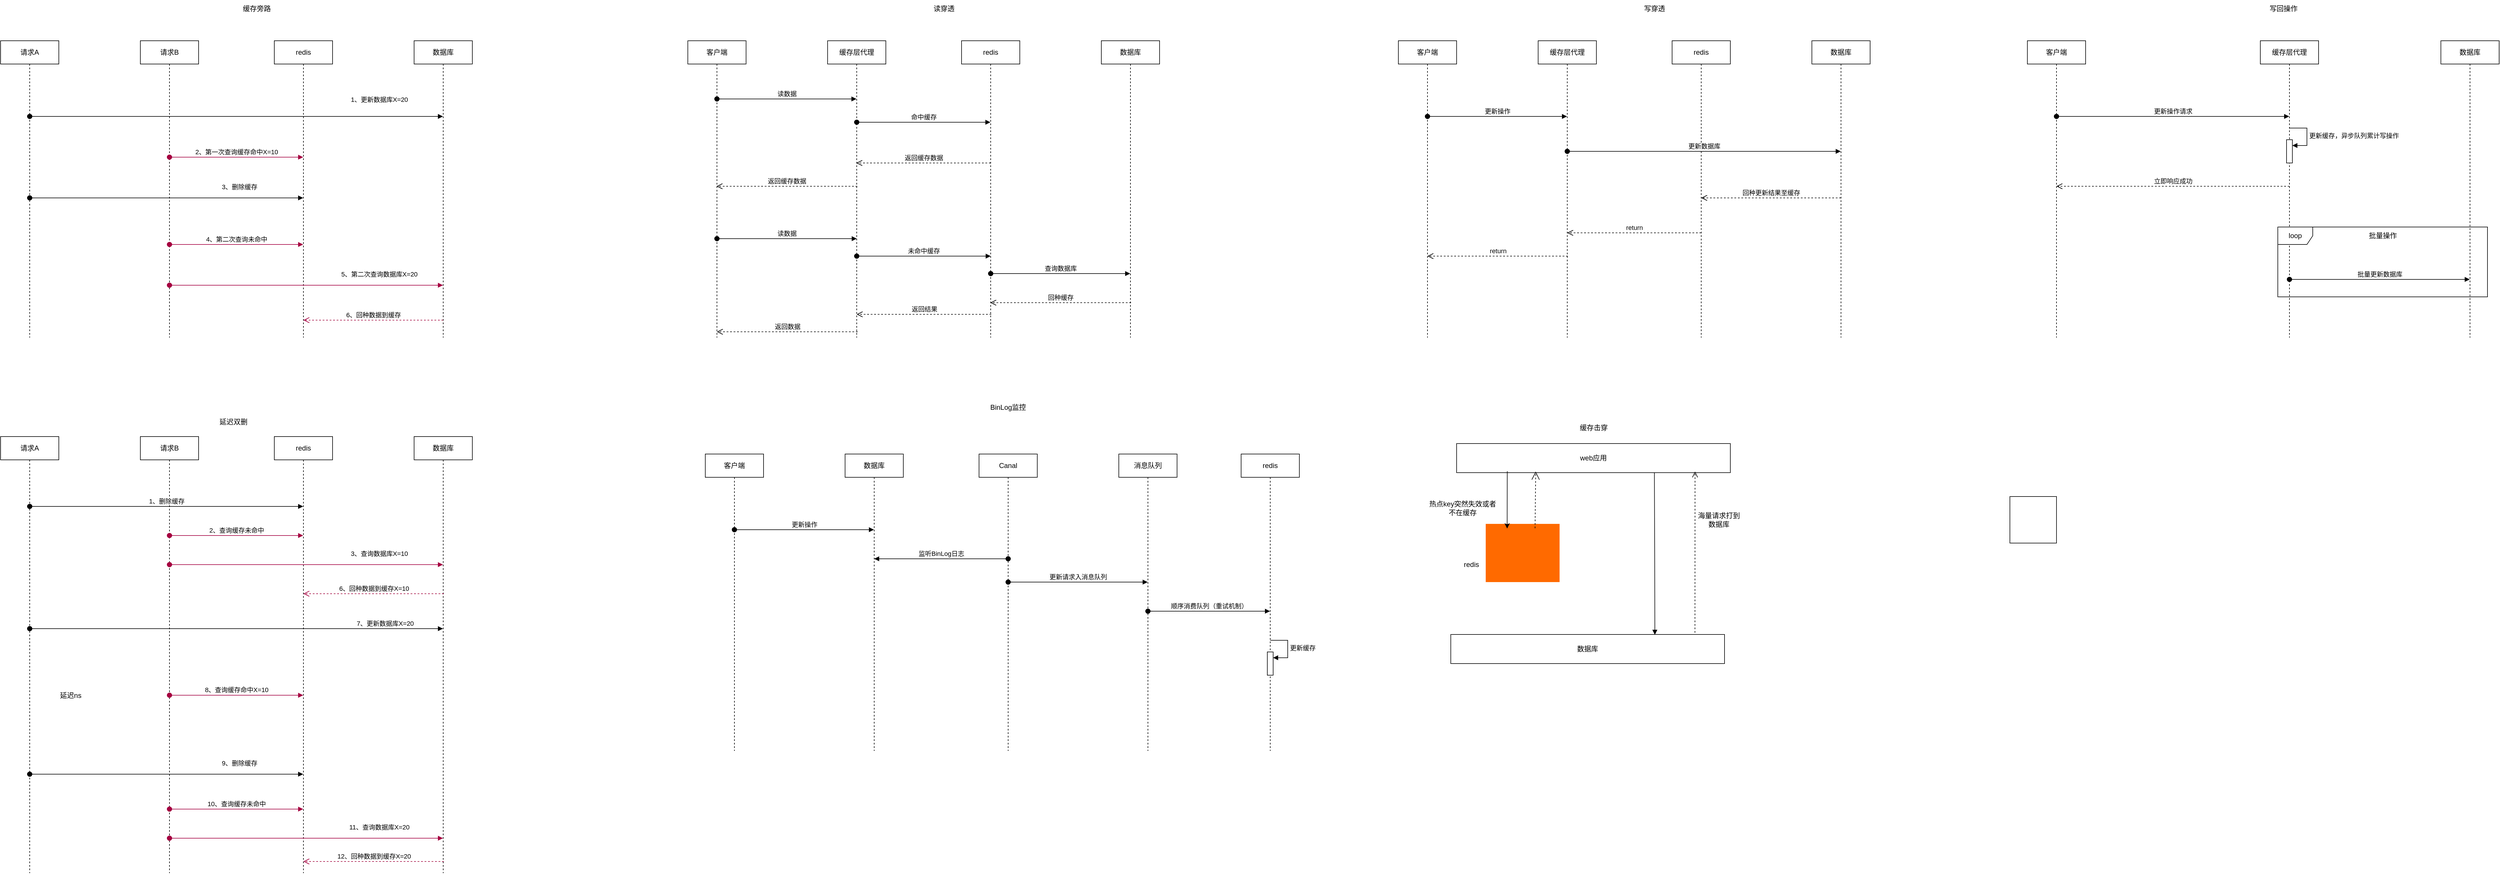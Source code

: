 <mxfile version="26.2.2">
  <diagram name="第 1 页" id="HLuYiN2mjGFSt4qJvR9W">
    <mxGraphModel dx="1030" dy="645" grid="1" gridSize="10" guides="1" tooltips="1" connect="1" arrows="1" fold="1" page="1" pageScale="1" pageWidth="2336" pageHeight="1654" math="0" shadow="0">
      <root>
        <mxCell id="0" />
        <mxCell id="1" parent="0" />
        <mxCell id="70oapY4QyX1JeO2lNhkM-1" value="请求A" style="shape=umlLifeline;perimeter=lifelinePerimeter;whiteSpace=wrap;html=1;container=1;dropTarget=0;collapsible=0;recursiveResize=0;outlineConnect=0;portConstraint=eastwest;newEdgeStyle={&quot;curved&quot;:0,&quot;rounded&quot;:0};" parent="1" vertex="1">
          <mxGeometry x="130" y="110" width="100" height="510" as="geometry" />
        </mxCell>
        <mxCell id="70oapY4QyX1JeO2lNhkM-2" value="请求B" style="shape=umlLifeline;perimeter=lifelinePerimeter;whiteSpace=wrap;html=1;container=1;dropTarget=0;collapsible=0;recursiveResize=0;outlineConnect=0;portConstraint=eastwest;newEdgeStyle={&quot;curved&quot;:0,&quot;rounded&quot;:0};" parent="1" vertex="1">
          <mxGeometry x="370" y="110" width="100" height="510" as="geometry" />
        </mxCell>
        <mxCell id="70oapY4QyX1JeO2lNhkM-3" value="redis" style="shape=umlLifeline;perimeter=lifelinePerimeter;whiteSpace=wrap;html=1;container=1;dropTarget=0;collapsible=0;recursiveResize=0;outlineConnect=0;portConstraint=eastwest;newEdgeStyle={&quot;curved&quot;:0,&quot;rounded&quot;:0};" parent="1" vertex="1">
          <mxGeometry x="600" y="110" width="100" height="510" as="geometry" />
        </mxCell>
        <mxCell id="70oapY4QyX1JeO2lNhkM-4" value="数据库" style="shape=umlLifeline;perimeter=lifelinePerimeter;whiteSpace=wrap;html=1;container=1;dropTarget=0;collapsible=0;recursiveResize=0;outlineConnect=0;portConstraint=eastwest;newEdgeStyle={&quot;curved&quot;:0,&quot;rounded&quot;:0};" parent="1" vertex="1">
          <mxGeometry x="840" y="110" width="100" height="510" as="geometry" />
        </mxCell>
        <mxCell id="70oapY4QyX1JeO2lNhkM-15" value="2、第一次查询缓存命中X=10" style="html=1;verticalAlign=bottom;startArrow=oval;startFill=1;endArrow=block;startSize=8;curved=0;rounded=0;fillColor=#d80073;strokeColor=#A50040;" parent="1" target="70oapY4QyX1JeO2lNhkM-3" edge="1">
          <mxGeometry width="60" relative="1" as="geometry">
            <mxPoint x="420" y="310" as="sourcePoint" />
            <mxPoint x="480" y="310" as="targetPoint" />
          </mxGeometry>
        </mxCell>
        <mxCell id="70oapY4QyX1JeO2lNhkM-17" value="1、更新数据库X=20" style="html=1;verticalAlign=bottom;startArrow=oval;startFill=1;endArrow=block;startSize=8;curved=0;rounded=0;" parent="1" target="70oapY4QyX1JeO2lNhkM-4" edge="1">
          <mxGeometry x="0.691" y="20" width="60" relative="1" as="geometry">
            <mxPoint x="180" y="240" as="sourcePoint" />
            <mxPoint x="240" y="240" as="targetPoint" />
            <mxPoint as="offset" />
          </mxGeometry>
        </mxCell>
        <mxCell id="70oapY4QyX1JeO2lNhkM-18" value="3、删除缓存" style="html=1;verticalAlign=bottom;startArrow=oval;startFill=1;endArrow=block;startSize=8;curved=0;rounded=0;" parent="1" target="70oapY4QyX1JeO2lNhkM-3" edge="1">
          <mxGeometry x="0.533" y="10" width="60" relative="1" as="geometry">
            <mxPoint x="180" y="380" as="sourcePoint" />
            <mxPoint x="889.5" y="380" as="targetPoint" />
            <mxPoint as="offset" />
          </mxGeometry>
        </mxCell>
        <mxCell id="70oapY4QyX1JeO2lNhkM-19" value="4、第二次查询未命中" style="html=1;verticalAlign=bottom;startArrow=oval;startFill=1;endArrow=block;startSize=8;curved=0;rounded=0;fillColor=#d80073;strokeColor=#A50040;" parent="1" target="70oapY4QyX1JeO2lNhkM-3" edge="1">
          <mxGeometry width="60" relative="1" as="geometry">
            <mxPoint x="420" y="460" as="sourcePoint" />
            <mxPoint x="480" y="460" as="targetPoint" />
          </mxGeometry>
        </mxCell>
        <mxCell id="70oapY4QyX1JeO2lNhkM-20" value="5、第二次查询数据库X=20" style="html=1;verticalAlign=bottom;startArrow=oval;startFill=1;endArrow=block;startSize=8;curved=0;rounded=0;fillColor=#d80073;strokeColor=#A50040;" parent="1" edge="1">
          <mxGeometry x="0.533" y="10" width="60" relative="1" as="geometry">
            <mxPoint x="420" y="530" as="sourcePoint" />
            <mxPoint x="889.5" y="530" as="targetPoint" />
            <mxPoint as="offset" />
          </mxGeometry>
        </mxCell>
        <mxCell id="70oapY4QyX1JeO2lNhkM-22" value="缓存旁路" style="text;html=1;align=center;verticalAlign=middle;whiteSpace=wrap;rounded=0;" parent="1" vertex="1">
          <mxGeometry x="540" y="40" width="60" height="30" as="geometry" />
        </mxCell>
        <mxCell id="70oapY4QyX1JeO2lNhkM-23" value="客户端" style="shape=umlLifeline;perimeter=lifelinePerimeter;whiteSpace=wrap;html=1;container=1;dropTarget=0;collapsible=0;recursiveResize=0;outlineConnect=0;portConstraint=eastwest;newEdgeStyle={&quot;curved&quot;:0,&quot;rounded&quot;:0};" parent="1" vertex="1">
          <mxGeometry x="1310" y="110" width="100" height="510" as="geometry" />
        </mxCell>
        <mxCell id="70oapY4QyX1JeO2lNhkM-24" value="缓存层代理" style="shape=umlLifeline;perimeter=lifelinePerimeter;whiteSpace=wrap;html=1;container=1;dropTarget=0;collapsible=0;recursiveResize=0;outlineConnect=0;portConstraint=eastwest;newEdgeStyle={&quot;curved&quot;:0,&quot;rounded&quot;:0};" parent="1" vertex="1">
          <mxGeometry x="1550" y="110" width="100" height="510" as="geometry" />
        </mxCell>
        <mxCell id="70oapY4QyX1JeO2lNhkM-25" value="redis" style="shape=umlLifeline;perimeter=lifelinePerimeter;whiteSpace=wrap;html=1;container=1;dropTarget=0;collapsible=0;recursiveResize=0;outlineConnect=0;portConstraint=eastwest;newEdgeStyle={&quot;curved&quot;:0,&quot;rounded&quot;:0};" parent="1" vertex="1">
          <mxGeometry x="1780" y="110" width="100" height="510" as="geometry" />
        </mxCell>
        <mxCell id="70oapY4QyX1JeO2lNhkM-26" value="数据库" style="shape=umlLifeline;perimeter=lifelinePerimeter;whiteSpace=wrap;html=1;container=1;dropTarget=0;collapsible=0;recursiveResize=0;outlineConnect=0;portConstraint=eastwest;newEdgeStyle={&quot;curved&quot;:0,&quot;rounded&quot;:0};" parent="1" vertex="1">
          <mxGeometry x="2020" y="110" width="100" height="510" as="geometry" />
        </mxCell>
        <mxCell id="70oapY4QyX1JeO2lNhkM-33" value="读穿透" style="text;html=1;align=center;verticalAlign=middle;whiteSpace=wrap;rounded=0;" parent="1" vertex="1">
          <mxGeometry x="1720" y="40" width="60" height="30" as="geometry" />
        </mxCell>
        <mxCell id="70oapY4QyX1JeO2lNhkM-39" value="客户端" style="shape=umlLifeline;perimeter=lifelinePerimeter;whiteSpace=wrap;html=1;container=1;dropTarget=0;collapsible=0;recursiveResize=0;outlineConnect=0;portConstraint=eastwest;newEdgeStyle={&quot;curved&quot;:0,&quot;rounded&quot;:0};" parent="1" vertex="1">
          <mxGeometry x="2530" y="110" width="100" height="510" as="geometry" />
        </mxCell>
        <mxCell id="70oapY4QyX1JeO2lNhkM-40" value="缓存层代理" style="shape=umlLifeline;perimeter=lifelinePerimeter;whiteSpace=wrap;html=1;container=1;dropTarget=0;collapsible=0;recursiveResize=0;outlineConnect=0;portConstraint=eastwest;newEdgeStyle={&quot;curved&quot;:0,&quot;rounded&quot;:0};" parent="1" vertex="1">
          <mxGeometry x="2770" y="110" width="100" height="510" as="geometry" />
        </mxCell>
        <mxCell id="70oapY4QyX1JeO2lNhkM-41" value="redis" style="shape=umlLifeline;perimeter=lifelinePerimeter;whiteSpace=wrap;html=1;container=1;dropTarget=0;collapsible=0;recursiveResize=0;outlineConnect=0;portConstraint=eastwest;newEdgeStyle={&quot;curved&quot;:0,&quot;rounded&quot;:0};" parent="1" vertex="1">
          <mxGeometry x="3000" y="110" width="100" height="510" as="geometry" />
        </mxCell>
        <mxCell id="70oapY4QyX1JeO2lNhkM-42" value="数据库" style="shape=umlLifeline;perimeter=lifelinePerimeter;whiteSpace=wrap;html=1;container=1;dropTarget=0;collapsible=0;recursiveResize=0;outlineConnect=0;portConstraint=eastwest;newEdgeStyle={&quot;curved&quot;:0,&quot;rounded&quot;:0};" parent="1" vertex="1">
          <mxGeometry x="3240" y="110" width="100" height="510" as="geometry" />
        </mxCell>
        <mxCell id="70oapY4QyX1JeO2lNhkM-43" value="写穿透" style="text;html=1;align=center;verticalAlign=middle;whiteSpace=wrap;rounded=0;" parent="1" vertex="1">
          <mxGeometry x="2940" y="40" width="60" height="30" as="geometry" />
        </mxCell>
        <mxCell id="70oapY4QyX1JeO2lNhkM-44" value="读数据" style="html=1;verticalAlign=bottom;startArrow=oval;startFill=1;endArrow=block;startSize=8;curved=0;rounded=0;" parent="1" edge="1">
          <mxGeometry width="60" relative="1" as="geometry">
            <mxPoint x="1360" y="210" as="sourcePoint" />
            <mxPoint x="1599.5" y="210" as="targetPoint" />
          </mxGeometry>
        </mxCell>
        <mxCell id="70oapY4QyX1JeO2lNhkM-45" value="命中缓存" style="html=1;verticalAlign=bottom;startArrow=oval;startFill=1;endArrow=block;startSize=8;curved=0;rounded=0;" parent="1" edge="1">
          <mxGeometry width="60" relative="1" as="geometry">
            <mxPoint x="1600" y="250" as="sourcePoint" />
            <mxPoint x="1829.5" y="250" as="targetPoint" />
          </mxGeometry>
        </mxCell>
        <mxCell id="70oapY4QyX1JeO2lNhkM-46" value="返回缓存数据" style="html=1;verticalAlign=bottom;endArrow=open;dashed=1;endSize=8;curved=0;rounded=0;" parent="1" edge="1">
          <mxGeometry x="0.002" relative="1" as="geometry">
            <mxPoint x="1830" y="320" as="sourcePoint" />
            <mxPoint x="1599.389" y="320" as="targetPoint" />
            <mxPoint as="offset" />
          </mxGeometry>
        </mxCell>
        <mxCell id="70oapY4QyX1JeO2lNhkM-47" value="返回缓存数据" style="html=1;verticalAlign=bottom;endArrow=open;dashed=1;endSize=8;curved=0;rounded=0;" parent="1" edge="1">
          <mxGeometry x="0.002" relative="1" as="geometry">
            <mxPoint x="1601" y="360" as="sourcePoint" />
            <mxPoint x="1359.389" y="360" as="targetPoint" />
            <mxPoint as="offset" />
          </mxGeometry>
        </mxCell>
        <mxCell id="70oapY4QyX1JeO2lNhkM-48" value="读数据" style="html=1;verticalAlign=bottom;startArrow=oval;startFill=1;endArrow=block;startSize=8;curved=0;rounded=0;" parent="1" edge="1">
          <mxGeometry width="60" relative="1" as="geometry">
            <mxPoint x="1360" y="450" as="sourcePoint" />
            <mxPoint x="1600" y="450" as="targetPoint" />
          </mxGeometry>
        </mxCell>
        <mxCell id="70oapY4QyX1JeO2lNhkM-49" value="未命中缓存" style="html=1;verticalAlign=bottom;startArrow=oval;startFill=1;endArrow=block;startSize=8;curved=0;rounded=0;" parent="1" edge="1">
          <mxGeometry width="60" relative="1" as="geometry">
            <mxPoint x="1600" y="480" as="sourcePoint" />
            <mxPoint x="1830" y="480" as="targetPoint" />
          </mxGeometry>
        </mxCell>
        <mxCell id="70oapY4QyX1JeO2lNhkM-50" value="查询数据库" style="html=1;verticalAlign=bottom;startArrow=oval;startFill=1;endArrow=block;startSize=8;curved=0;rounded=0;" parent="1" edge="1">
          <mxGeometry width="60" relative="1" as="geometry">
            <mxPoint x="1830" y="510" as="sourcePoint" />
            <mxPoint x="2069.5" y="510" as="targetPoint" />
          </mxGeometry>
        </mxCell>
        <mxCell id="70oapY4QyX1JeO2lNhkM-51" value="回种缓存" style="html=1;verticalAlign=bottom;endArrow=open;dashed=1;endSize=8;curved=0;rounded=0;" parent="1" edge="1">
          <mxGeometry x="0.002" relative="1" as="geometry">
            <mxPoint x="2071" y="560" as="sourcePoint" />
            <mxPoint x="1829.389" y="560" as="targetPoint" />
            <mxPoint as="offset" />
          </mxGeometry>
        </mxCell>
        <mxCell id="70oapY4QyX1JeO2lNhkM-52" value="返回结果" style="html=1;verticalAlign=bottom;endArrow=open;dashed=1;endSize=8;curved=0;rounded=0;" parent="1" edge="1">
          <mxGeometry x="0.002" relative="1" as="geometry">
            <mxPoint x="1831" y="580" as="sourcePoint" />
            <mxPoint x="1600" y="580" as="targetPoint" />
            <mxPoint as="offset" />
          </mxGeometry>
        </mxCell>
        <mxCell id="70oapY4QyX1JeO2lNhkM-53" value="返回数据" style="html=1;verticalAlign=bottom;endArrow=open;dashed=1;endSize=8;curved=0;rounded=0;" parent="1" edge="1">
          <mxGeometry x="0.002" relative="1" as="geometry">
            <mxPoint x="1601.61" y="610" as="sourcePoint" />
            <mxPoint x="1359.999" y="610" as="targetPoint" />
            <mxPoint as="offset" />
          </mxGeometry>
        </mxCell>
        <mxCell id="70oapY4QyX1JeO2lNhkM-54" value="更新操作" style="html=1;verticalAlign=bottom;startArrow=oval;startFill=1;endArrow=block;startSize=8;curved=0;rounded=0;" parent="1" target="70oapY4QyX1JeO2lNhkM-40" edge="1">
          <mxGeometry width="60" relative="1" as="geometry">
            <mxPoint x="2580" y="240" as="sourcePoint" />
            <mxPoint x="2640" y="240" as="targetPoint" />
          </mxGeometry>
        </mxCell>
        <mxCell id="70oapY4QyX1JeO2lNhkM-55" value="更新数据库" style="html=1;verticalAlign=bottom;startArrow=oval;startFill=1;endArrow=block;startSize=8;curved=0;rounded=0;" parent="1" target="70oapY4QyX1JeO2lNhkM-42" edge="1">
          <mxGeometry width="60" relative="1" as="geometry">
            <mxPoint x="2820" y="300" as="sourcePoint" />
            <mxPoint x="3060" y="300" as="targetPoint" />
          </mxGeometry>
        </mxCell>
        <mxCell id="70oapY4QyX1JeO2lNhkM-56" value="回种更新结果至缓存" style="html=1;verticalAlign=bottom;endArrow=open;dashed=1;endSize=8;curved=0;rounded=0;" parent="1" target="70oapY4QyX1JeO2lNhkM-41" edge="1">
          <mxGeometry relative="1" as="geometry">
            <mxPoint x="3290" y="380" as="sourcePoint" />
            <mxPoint x="3210" y="380" as="targetPoint" />
          </mxGeometry>
        </mxCell>
        <mxCell id="70oapY4QyX1JeO2lNhkM-57" value="return" style="html=1;verticalAlign=bottom;endArrow=open;dashed=1;endSize=8;curved=0;rounded=0;" parent="1" target="70oapY4QyX1JeO2lNhkM-40" edge="1">
          <mxGeometry relative="1" as="geometry">
            <mxPoint x="3050" y="440" as="sourcePoint" />
            <mxPoint x="2970" y="440" as="targetPoint" />
          </mxGeometry>
        </mxCell>
        <mxCell id="70oapY4QyX1JeO2lNhkM-58" value="return" style="html=1;verticalAlign=bottom;endArrow=open;dashed=1;endSize=8;curved=0;rounded=0;" parent="1" target="70oapY4QyX1JeO2lNhkM-39" edge="1">
          <mxGeometry relative="1" as="geometry">
            <mxPoint x="2821" y="480" as="sourcePoint" />
            <mxPoint x="2590" y="480" as="targetPoint" />
          </mxGeometry>
        </mxCell>
        <mxCell id="70oapY4QyX1JeO2lNhkM-59" value="客户端" style="shape=umlLifeline;perimeter=lifelinePerimeter;whiteSpace=wrap;html=1;container=1;dropTarget=0;collapsible=0;recursiveResize=0;outlineConnect=0;portConstraint=eastwest;newEdgeStyle={&quot;curved&quot;:0,&quot;rounded&quot;:0};" parent="1" vertex="1">
          <mxGeometry x="3610" y="110" width="100" height="510" as="geometry" />
        </mxCell>
        <mxCell id="70oapY4QyX1JeO2lNhkM-60" value="缓存层代理" style="shape=umlLifeline;perimeter=lifelinePerimeter;whiteSpace=wrap;html=1;container=1;dropTarget=0;collapsible=0;recursiveResize=0;outlineConnect=0;portConstraint=eastwest;newEdgeStyle={&quot;curved&quot;:0,&quot;rounded&quot;:0};" parent="1" vertex="1">
          <mxGeometry x="4010" y="110" width="100" height="510" as="geometry" />
        </mxCell>
        <mxCell id="70oapY4QyX1JeO2lNhkM-69" value="" style="html=1;points=[[0,0,0,0,5],[0,1,0,0,-5],[1,0,0,0,5],[1,1,0,0,-5]];perimeter=orthogonalPerimeter;outlineConnect=0;targetShapes=umlLifeline;portConstraint=eastwest;newEdgeStyle={&quot;curved&quot;:0,&quot;rounded&quot;:0};" parent="70oapY4QyX1JeO2lNhkM-60" vertex="1">
          <mxGeometry x="45" y="170" width="10" height="40" as="geometry" />
        </mxCell>
        <mxCell id="70oapY4QyX1JeO2lNhkM-70" value="更新缓存，异步队列累计写操作" style="html=1;align=left;spacingLeft=2;endArrow=block;rounded=0;edgeStyle=orthogonalEdgeStyle;curved=0;rounded=0;" parent="70oapY4QyX1JeO2lNhkM-60" target="70oapY4QyX1JeO2lNhkM-69" edge="1">
          <mxGeometry relative="1" as="geometry">
            <mxPoint x="50" y="150" as="sourcePoint" />
            <Array as="points">
              <mxPoint x="80" y="180" />
            </Array>
          </mxGeometry>
        </mxCell>
        <mxCell id="70oapY4QyX1JeO2lNhkM-62" value="数据库" style="shape=umlLifeline;perimeter=lifelinePerimeter;whiteSpace=wrap;html=1;container=1;dropTarget=0;collapsible=0;recursiveResize=0;outlineConnect=0;portConstraint=eastwest;newEdgeStyle={&quot;curved&quot;:0,&quot;rounded&quot;:0};" parent="1" vertex="1">
          <mxGeometry x="4320" y="110" width="100" height="510" as="geometry" />
        </mxCell>
        <mxCell id="70oapY4QyX1JeO2lNhkM-63" value="写回操作" style="text;html=1;align=center;verticalAlign=middle;whiteSpace=wrap;rounded=0;" parent="1" vertex="1">
          <mxGeometry x="4020" y="40" width="60" height="30" as="geometry" />
        </mxCell>
        <mxCell id="70oapY4QyX1JeO2lNhkM-64" value="更新操作请求" style="html=1;verticalAlign=bottom;startArrow=oval;startFill=1;endArrow=block;startSize=8;curved=0;rounded=0;" parent="1" target="70oapY4QyX1JeO2lNhkM-60" edge="1">
          <mxGeometry width="60" relative="1" as="geometry">
            <mxPoint x="3660" y="240" as="sourcePoint" />
            <mxPoint x="3720" y="240" as="targetPoint" />
          </mxGeometry>
        </mxCell>
        <mxCell id="70oapY4QyX1JeO2lNhkM-71" value="立即响应成功" style="html=1;verticalAlign=bottom;endArrow=open;dashed=1;endSize=8;curved=0;rounded=0;" parent="1" target="70oapY4QyX1JeO2lNhkM-59" edge="1">
          <mxGeometry relative="1" as="geometry">
            <mxPoint x="4060" y="360" as="sourcePoint" />
            <mxPoint x="3980" y="360" as="targetPoint" />
          </mxGeometry>
        </mxCell>
        <mxCell id="70oapY4QyX1JeO2lNhkM-74" value="批量更新数据库" style="html=1;verticalAlign=bottom;startArrow=oval;startFill=1;endArrow=block;startSize=8;curved=0;rounded=0;" parent="1" edge="1">
          <mxGeometry width="60" relative="1" as="geometry">
            <mxPoint x="4060" y="520" as="sourcePoint" />
            <mxPoint x="4369.5" y="520" as="targetPoint" />
          </mxGeometry>
        </mxCell>
        <mxCell id="70oapY4QyX1JeO2lNhkM-75" value="loop" style="shape=umlFrame;whiteSpace=wrap;html=1;pointerEvents=0;" parent="1" vertex="1">
          <mxGeometry x="4040" y="430" width="360" height="120" as="geometry" />
        </mxCell>
        <mxCell id="70oapY4QyX1JeO2lNhkM-76" value="批量操作" style="text;html=1;align=center;verticalAlign=middle;resizable=0;points=[];autosize=1;strokeColor=none;fillColor=none;" parent="1" vertex="1">
          <mxGeometry x="4185" y="430" width="70" height="30" as="geometry" />
        </mxCell>
        <mxCell id="70oapY4QyX1JeO2lNhkM-77" value="请求A" style="shape=umlLifeline;perimeter=lifelinePerimeter;whiteSpace=wrap;html=1;container=1;dropTarget=0;collapsible=0;recursiveResize=0;outlineConnect=0;portConstraint=eastwest;newEdgeStyle={&quot;curved&quot;:0,&quot;rounded&quot;:0};" parent="1" vertex="1">
          <mxGeometry x="130" y="790" width="100" height="750" as="geometry" />
        </mxCell>
        <mxCell id="70oapY4QyX1JeO2lNhkM-78" value="请求B" style="shape=umlLifeline;perimeter=lifelinePerimeter;whiteSpace=wrap;html=1;container=1;dropTarget=0;collapsible=0;recursiveResize=0;outlineConnect=0;portConstraint=eastwest;newEdgeStyle={&quot;curved&quot;:0,&quot;rounded&quot;:0};" parent="1" vertex="1">
          <mxGeometry x="370" y="790" width="100" height="750" as="geometry" />
        </mxCell>
        <mxCell id="70oapY4QyX1JeO2lNhkM-79" value="redis" style="shape=umlLifeline;perimeter=lifelinePerimeter;whiteSpace=wrap;html=1;container=1;dropTarget=0;collapsible=0;recursiveResize=0;outlineConnect=0;portConstraint=eastwest;newEdgeStyle={&quot;curved&quot;:0,&quot;rounded&quot;:0};" parent="1" vertex="1">
          <mxGeometry x="600" y="790" width="100" height="750" as="geometry" />
        </mxCell>
        <mxCell id="70oapY4QyX1JeO2lNhkM-80" value="数据库" style="shape=umlLifeline;perimeter=lifelinePerimeter;whiteSpace=wrap;html=1;container=1;dropTarget=0;collapsible=0;recursiveResize=0;outlineConnect=0;portConstraint=eastwest;newEdgeStyle={&quot;curved&quot;:0,&quot;rounded&quot;:0};" parent="1" vertex="1">
          <mxGeometry x="840" y="790" width="100" height="750" as="geometry" />
        </mxCell>
        <mxCell id="70oapY4QyX1JeO2lNhkM-81" value="8、查询缓存命中X=10" style="html=1;verticalAlign=bottom;startArrow=oval;startFill=1;endArrow=block;startSize=8;curved=0;rounded=0;fillColor=#d80073;strokeColor=#A50040;" parent="1" edge="1">
          <mxGeometry width="60" relative="1" as="geometry">
            <mxPoint x="420" y="1234.38" as="sourcePoint" />
            <mxPoint x="649.5" y="1234.38" as="targetPoint" />
          </mxGeometry>
        </mxCell>
        <mxCell id="70oapY4QyX1JeO2lNhkM-82" value="7、更新数据库X=20" style="html=1;verticalAlign=bottom;startArrow=oval;startFill=1;endArrow=block;startSize=8;curved=0;rounded=0;" parent="1" edge="1">
          <mxGeometry x="0.72" width="60" relative="1" as="geometry">
            <mxPoint x="180" y="1120" as="sourcePoint" />
            <mxPoint x="889.5" y="1120.0" as="targetPoint" />
            <mxPoint as="offset" />
          </mxGeometry>
        </mxCell>
        <mxCell id="70oapY4QyX1JeO2lNhkM-83" value="9、删除缓存" style="html=1;verticalAlign=bottom;startArrow=oval;startFill=1;endArrow=block;startSize=8;curved=0;rounded=0;" parent="1" edge="1">
          <mxGeometry x="0.533" y="10" width="60" relative="1" as="geometry">
            <mxPoint x="180" y="1370" as="sourcePoint" />
            <mxPoint x="649.5" y="1370.0" as="targetPoint" />
            <mxPoint as="offset" />
          </mxGeometry>
        </mxCell>
        <mxCell id="70oapY4QyX1JeO2lNhkM-84" value="10、查询缓存未命中" style="html=1;verticalAlign=bottom;startArrow=oval;startFill=1;endArrow=block;startSize=8;curved=0;rounded=0;fillColor=#d80073;strokeColor=#A50040;" parent="1" edge="1">
          <mxGeometry width="60" relative="1" as="geometry">
            <mxPoint x="420" y="1430" as="sourcePoint" />
            <mxPoint x="649.5" y="1430.0" as="targetPoint" />
          </mxGeometry>
        </mxCell>
        <mxCell id="70oapY4QyX1JeO2lNhkM-85" value="11、查询数据库X=20" style="html=1;verticalAlign=bottom;startArrow=oval;startFill=1;endArrow=block;startSize=8;curved=0;rounded=0;fillColor=#d80073;strokeColor=#A50040;" parent="1" edge="1">
          <mxGeometry x="0.533" y="10" width="60" relative="1" as="geometry">
            <mxPoint x="420" y="1480" as="sourcePoint" />
            <mxPoint x="889.5" y="1480" as="targetPoint" />
            <mxPoint as="offset" />
          </mxGeometry>
        </mxCell>
        <mxCell id="70oapY4QyX1JeO2lNhkM-87" value="延迟双删" style="text;html=1;align=center;verticalAlign=middle;whiteSpace=wrap;rounded=0;" parent="1" vertex="1">
          <mxGeometry x="500" y="750" width="60" height="30" as="geometry" />
        </mxCell>
        <mxCell id="70oapY4QyX1JeO2lNhkM-88" value="1、删除缓存" style="html=1;verticalAlign=bottom;startArrow=oval;startFill=1;endArrow=block;startSize=8;curved=0;rounded=0;" parent="1" target="70oapY4QyX1JeO2lNhkM-79" edge="1">
          <mxGeometry width="60" relative="1" as="geometry">
            <mxPoint x="180" y="910" as="sourcePoint" />
            <mxPoint x="240" y="910" as="targetPoint" />
          </mxGeometry>
        </mxCell>
        <mxCell id="70oapY4QyX1JeO2lNhkM-89" value="2、查询缓存未命中" style="html=1;verticalAlign=bottom;startArrow=oval;startFill=1;endArrow=block;startSize=8;curved=0;rounded=0;fillColor=#d80073;strokeColor=#A50040;" parent="1" edge="1">
          <mxGeometry width="60" relative="1" as="geometry">
            <mxPoint x="420" y="960" as="sourcePoint" />
            <mxPoint x="649.5" y="960.0" as="targetPoint" />
          </mxGeometry>
        </mxCell>
        <mxCell id="70oapY4QyX1JeO2lNhkM-90" value="6、回种数据到缓存" style="html=1;verticalAlign=bottom;endArrow=open;dashed=1;endSize=8;curved=0;rounded=0;fillColor=#d80073;strokeColor=#A50040;" parent="1" target="70oapY4QyX1JeO2lNhkM-3" edge="1">
          <mxGeometry relative="1" as="geometry">
            <mxPoint x="890" y="590" as="sourcePoint" />
            <mxPoint x="810" y="590" as="targetPoint" />
          </mxGeometry>
        </mxCell>
        <mxCell id="70oapY4QyX1JeO2lNhkM-91" value="3、查询数据库X=10" style="html=1;verticalAlign=bottom;startArrow=oval;startFill=1;endArrow=block;startSize=8;curved=0;rounded=0;fillColor=#d80073;strokeColor=#A50040;" parent="1" edge="1">
          <mxGeometry x="0.533" y="10" width="60" relative="1" as="geometry">
            <mxPoint x="420" y="1010" as="sourcePoint" />
            <mxPoint x="889.5" y="1010" as="targetPoint" />
            <mxPoint as="offset" />
          </mxGeometry>
        </mxCell>
        <mxCell id="70oapY4QyX1JeO2lNhkM-93" value="6、回种数据到缓存X=10" style="html=1;verticalAlign=bottom;endArrow=open;dashed=1;endSize=8;curved=0;rounded=0;fillColor=#d80073;strokeColor=#A50040;" parent="1" edge="1">
          <mxGeometry relative="1" as="geometry">
            <mxPoint x="891" y="1060" as="sourcePoint" />
            <mxPoint x="650" y="1060" as="targetPoint" />
          </mxGeometry>
        </mxCell>
        <mxCell id="70oapY4QyX1JeO2lNhkM-94" value="延迟ns" style="text;html=1;align=center;verticalAlign=middle;resizable=0;points=[];autosize=1;strokeColor=none;fillColor=none;" parent="1" vertex="1">
          <mxGeometry x="220" y="1220" width="60" height="30" as="geometry" />
        </mxCell>
        <mxCell id="70oapY4QyX1JeO2lNhkM-95" value="12、回种数据到缓存X=20" style="html=1;verticalAlign=bottom;endArrow=open;dashed=1;endSize=8;curved=0;rounded=0;fillColor=#d80073;strokeColor=#A50040;" parent="1" edge="1">
          <mxGeometry relative="1" as="geometry">
            <mxPoint x="891" y="1520" as="sourcePoint" />
            <mxPoint x="650" y="1520" as="targetPoint" />
          </mxGeometry>
        </mxCell>
        <mxCell id="70oapY4QyX1JeO2lNhkM-106" value="客户端" style="shape=umlLifeline;perimeter=lifelinePerimeter;whiteSpace=wrap;html=1;container=1;dropTarget=0;collapsible=0;recursiveResize=0;outlineConnect=0;portConstraint=eastwest;newEdgeStyle={&quot;curved&quot;:0,&quot;rounded&quot;:0};" parent="1" vertex="1">
          <mxGeometry x="1340" y="820" width="100" height="510" as="geometry" />
        </mxCell>
        <mxCell id="70oapY4QyX1JeO2lNhkM-107" value="数据库" style="shape=umlLifeline;perimeter=lifelinePerimeter;whiteSpace=wrap;html=1;container=1;dropTarget=0;collapsible=0;recursiveResize=0;outlineConnect=0;portConstraint=eastwest;newEdgeStyle={&quot;curved&quot;:0,&quot;rounded&quot;:0};" parent="1" vertex="1">
          <mxGeometry x="1580" y="820" width="100" height="510" as="geometry" />
        </mxCell>
        <mxCell id="70oapY4QyX1JeO2lNhkM-108" value="Canal" style="shape=umlLifeline;perimeter=lifelinePerimeter;whiteSpace=wrap;html=1;container=1;dropTarget=0;collapsible=0;recursiveResize=0;outlineConnect=0;portConstraint=eastwest;newEdgeStyle={&quot;curved&quot;:0,&quot;rounded&quot;:0};" parent="1" vertex="1">
          <mxGeometry x="1810" y="820" width="100" height="510" as="geometry" />
        </mxCell>
        <mxCell id="70oapY4QyX1JeO2lNhkM-109" value="消息队列" style="shape=umlLifeline;perimeter=lifelinePerimeter;whiteSpace=wrap;html=1;container=1;dropTarget=0;collapsible=0;recursiveResize=0;outlineConnect=0;portConstraint=eastwest;newEdgeStyle={&quot;curved&quot;:0,&quot;rounded&quot;:0};" parent="1" vertex="1">
          <mxGeometry x="2050" y="820" width="100" height="510" as="geometry" />
        </mxCell>
        <mxCell id="70oapY4QyX1JeO2lNhkM-110" value="BinLog监控" style="text;html=1;align=center;verticalAlign=middle;whiteSpace=wrap;rounded=0;" parent="1" vertex="1">
          <mxGeometry x="1820" y="730" width="80" height="20" as="geometry" />
        </mxCell>
        <mxCell id="70oapY4QyX1JeO2lNhkM-111" value="更新操作" style="html=1;verticalAlign=bottom;startArrow=oval;startFill=1;endArrow=block;startSize=8;curved=0;rounded=0;" parent="1" target="70oapY4QyX1JeO2lNhkM-107" edge="1">
          <mxGeometry width="60" relative="1" as="geometry">
            <mxPoint x="1390" y="950" as="sourcePoint" />
            <mxPoint x="1450" y="950" as="targetPoint" />
          </mxGeometry>
        </mxCell>
        <mxCell id="70oapY4QyX1JeO2lNhkM-119" value="redis" style="shape=umlLifeline;perimeter=lifelinePerimeter;whiteSpace=wrap;html=1;container=1;dropTarget=0;collapsible=0;recursiveResize=0;outlineConnect=0;portConstraint=eastwest;newEdgeStyle={&quot;curved&quot;:0,&quot;rounded&quot;:0};" parent="1" vertex="1">
          <mxGeometry x="2260" y="820" width="100" height="510" as="geometry" />
        </mxCell>
        <mxCell id="70oapY4QyX1JeO2lNhkM-124" value="" style="html=1;points=[[0,0,0,0,5],[0,1,0,0,-5],[1,0,0,0,5],[1,1,0,0,-5]];perimeter=orthogonalPerimeter;outlineConnect=0;targetShapes=umlLifeline;portConstraint=eastwest;newEdgeStyle={&quot;curved&quot;:0,&quot;rounded&quot;:0};" parent="70oapY4QyX1JeO2lNhkM-119" vertex="1">
          <mxGeometry x="45" y="340" width="10" height="40" as="geometry" />
        </mxCell>
        <mxCell id="70oapY4QyX1JeO2lNhkM-125" value="更新缓存" style="html=1;align=left;spacingLeft=2;endArrow=block;rounded=0;edgeStyle=orthogonalEdgeStyle;curved=0;rounded=0;" parent="70oapY4QyX1JeO2lNhkM-119" target="70oapY4QyX1JeO2lNhkM-124" edge="1">
          <mxGeometry relative="1" as="geometry">
            <mxPoint x="50" y="320" as="sourcePoint" />
            <Array as="points">
              <mxPoint x="80" y="350" />
            </Array>
          </mxGeometry>
        </mxCell>
        <mxCell id="70oapY4QyX1JeO2lNhkM-121" value="监听BinLog日志" style="html=1;verticalAlign=bottom;startArrow=oval;startFill=1;endArrow=block;startSize=8;curved=0;rounded=0;" parent="1" target="70oapY4QyX1JeO2lNhkM-107" edge="1">
          <mxGeometry width="60" relative="1" as="geometry">
            <mxPoint x="1860" y="1000" as="sourcePoint" />
            <mxPoint x="1920" y="1000" as="targetPoint" />
          </mxGeometry>
        </mxCell>
        <mxCell id="70oapY4QyX1JeO2lNhkM-122" value="更新请求入消息队列" style="html=1;verticalAlign=bottom;startArrow=oval;startFill=1;endArrow=block;startSize=8;curved=0;rounded=0;" parent="1" target="70oapY4QyX1JeO2lNhkM-109" edge="1">
          <mxGeometry width="60" relative="1" as="geometry">
            <mxPoint x="1860" y="1040" as="sourcePoint" />
            <mxPoint x="1920" y="1040" as="targetPoint" />
          </mxGeometry>
        </mxCell>
        <mxCell id="70oapY4QyX1JeO2lNhkM-123" value="顺序消费队列（重试机制）" style="html=1;verticalAlign=bottom;startArrow=oval;startFill=1;endArrow=block;startSize=8;curved=0;rounded=0;" parent="1" target="70oapY4QyX1JeO2lNhkM-119" edge="1">
          <mxGeometry width="60" relative="1" as="geometry">
            <mxPoint x="2100" y="1090" as="sourcePoint" />
            <mxPoint x="2160" y="1090" as="targetPoint" />
          </mxGeometry>
        </mxCell>
        <mxCell id="70oapY4QyX1JeO2lNhkM-128" value="web应用" style="rounded=0;whiteSpace=wrap;html=1;" parent="1" vertex="1">
          <mxGeometry x="2630" y="802" width="470" height="50" as="geometry" />
        </mxCell>
        <mxCell id="70oapY4QyX1JeO2lNhkM-129" value="" style="points=[];aspect=fixed;html=1;align=center;shadow=0;dashed=0;fillColor=#FF6A00;strokeColor=none;shape=mxgraph.alibaba_cloud.redis_kvstore;" parent="1" vertex="1">
          <mxGeometry x="2680" y="940" width="126.8" height="100" as="geometry" />
        </mxCell>
        <mxCell id="70oapY4QyX1JeO2lNhkM-130" value="redis" style="text;html=1;align=center;verticalAlign=middle;resizable=0;points=[];autosize=1;strokeColor=none;fillColor=none;" parent="1" vertex="1">
          <mxGeometry x="2630" y="995" width="50" height="30" as="geometry" />
        </mxCell>
        <mxCell id="70oapY4QyX1JeO2lNhkM-131" value="数据库" style="rounded=0;whiteSpace=wrap;html=1;" parent="1" vertex="1">
          <mxGeometry x="2620" y="1130" width="470" height="50" as="geometry" />
        </mxCell>
        <mxCell id="70oapY4QyX1JeO2lNhkM-138" value="" style="endArrow=classic;html=1;rounded=0;exitX=0.185;exitY=0.95;exitDx=0;exitDy=0;exitPerimeter=0;entryX=0.29;entryY=0.08;entryDx=0;entryDy=0;entryPerimeter=0;" parent="1" source="70oapY4QyX1JeO2lNhkM-128" target="70oapY4QyX1JeO2lNhkM-129" edge="1">
          <mxGeometry width="50" height="50" relative="1" as="geometry">
            <mxPoint x="2560" y="940" as="sourcePoint" />
            <mxPoint x="2610" y="890" as="targetPoint" />
          </mxGeometry>
        </mxCell>
        <mxCell id="70oapY4QyX1JeO2lNhkM-139" value="" style="endArrow=open;endSize=12;dashed=1;html=1;rounded=0;exitX=0.668;exitY=0.075;exitDx=0;exitDy=0;exitPerimeter=0;entryX=0.289;entryY=0.96;entryDx=0;entryDy=0;entryPerimeter=0;" parent="1" source="70oapY4QyX1JeO2lNhkM-129" target="70oapY4QyX1JeO2lNhkM-128" edge="1">
          <mxGeometry width="160" relative="1" as="geometry">
            <mxPoint x="2690" y="1010" as="sourcePoint" />
            <mxPoint x="2850" y="1010" as="targetPoint" />
          </mxGeometry>
        </mxCell>
        <mxCell id="70oapY4QyX1JeO2lNhkM-140" value="" style="endArrow=block;endFill=1;html=1;edgeStyle=orthogonalEdgeStyle;align=left;verticalAlign=top;rounded=0;exitX=0.615;exitY=1.06;exitDx=0;exitDy=0;exitPerimeter=0;entryX=0.638;entryY=0.07;entryDx=0;entryDy=0;entryPerimeter=0;" parent="1" edge="1">
          <mxGeometry x="-1" relative="1" as="geometry">
            <mxPoint x="2969.59" y="852" as="sourcePoint" />
            <mxPoint x="2970.4" y="1130.5" as="targetPoint" />
          </mxGeometry>
        </mxCell>
        <mxCell id="70oapY4QyX1JeO2lNhkM-143" value="" style="html=1;verticalAlign=bottom;endArrow=open;dashed=1;endSize=8;curved=0;rounded=0;exitX=0.892;exitY=-0.06;exitDx=0;exitDy=0;exitPerimeter=0;entryX=0.871;entryY=0.96;entryDx=0;entryDy=0;entryPerimeter=0;" parent="1" source="70oapY4QyX1JeO2lNhkM-131" target="70oapY4QyX1JeO2lNhkM-128" edge="1">
          <mxGeometry relative="1" as="geometry">
            <mxPoint x="3070" y="1040" as="sourcePoint" />
            <mxPoint x="2990" y="1040" as="targetPoint" />
          </mxGeometry>
        </mxCell>
        <mxCell id="70oapY4QyX1JeO2lNhkM-144" value="热点key突然失效或者&lt;div&gt;不在缓存&lt;/div&gt;" style="text;html=1;align=center;verticalAlign=middle;resizable=0;points=[];autosize=1;strokeColor=none;fillColor=none;" parent="1" vertex="1">
          <mxGeometry x="2570" y="893" width="140" height="40" as="geometry" />
        </mxCell>
        <mxCell id="70oapY4QyX1JeO2lNhkM-145" value="海量请求打到&lt;div&gt;数据库&lt;/div&gt;" style="text;html=1;align=center;verticalAlign=middle;resizable=0;points=[];autosize=1;strokeColor=none;fillColor=none;" parent="1" vertex="1">
          <mxGeometry x="3030" y="913" width="100" height="40" as="geometry" />
        </mxCell>
        <mxCell id="70oapY4QyX1JeO2lNhkM-146" value="缓存击穿" style="text;html=1;align=center;verticalAlign=middle;resizable=0;points=[];autosize=1;strokeColor=none;fillColor=none;" parent="1" vertex="1">
          <mxGeometry x="2830" y="760" width="70" height="30" as="geometry" />
        </mxCell>
        <mxCell id="5kVdmZHk7mnafqg9LZaO-1" value="" style="whiteSpace=wrap;html=1;aspect=fixed;" parent="1" vertex="1">
          <mxGeometry x="3580" y="893" width="80" height="80" as="geometry" />
        </mxCell>
      </root>
    </mxGraphModel>
  </diagram>
</mxfile>
